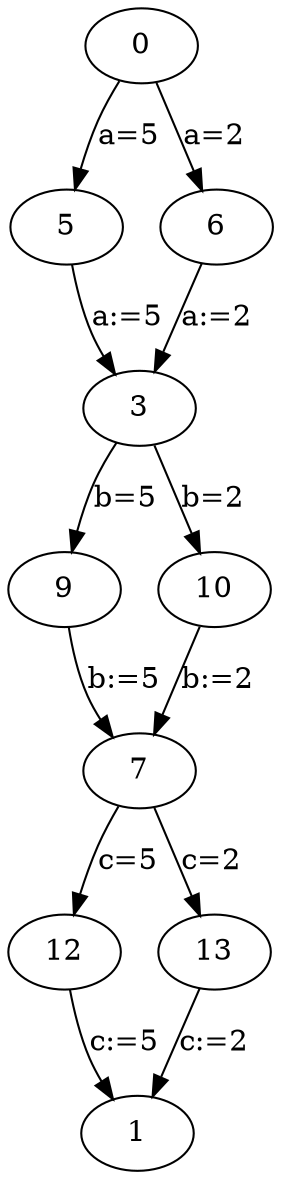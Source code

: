 
digraph G {
0 -> 5[label = "a=5"];
5 -> 3[label = "a:=5"];
0 -> 6[label = "a=2"];
6 -> 3[label = "a:=2"];
3 -> 9[label = "b=5"];
9 -> 7[label = "b:=5"];
3 -> 10[label = "b=2"];
10 -> 7[label = "b:=2"];
7 -> 12[label = "c=5"];
12 -> 1[label = "c:=5"];
7 -> 13[label = "c=2"];
13 -> 1[label = "c:=2"];
}